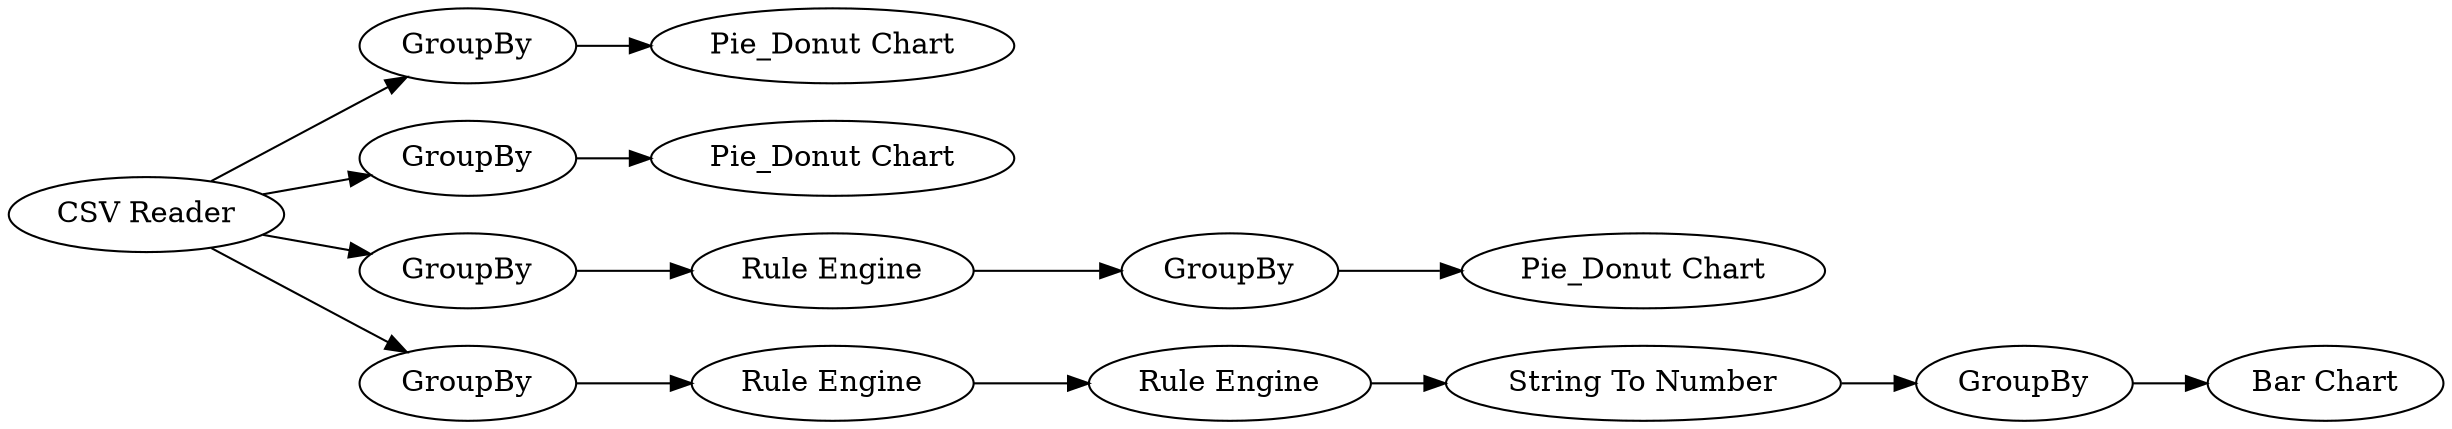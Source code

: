 digraph {
	"-766866669737891424_10" [label="Pie_Donut Chart"]
	"-766866669737891424_1" [label="CSV Reader"]
	"-766866669737891424_3" [label=GroupBy]
	"-766866669737891424_5" [label="Rule Engine"]
	"-766866669737891424_2" [label=GroupBy]
	"-766866669737891424_9" [label="Bar Chart"]
	"-766866669737891424_7" [label="String To Number"]
	"-766866669737891424_12" [label=GroupBy]
	"-766866669737891424_13" [label="Rule Engine"]
	"-766866669737891424_4" [label=GroupBy]
	"-766866669737891424_14" [label=GroupBy]
	"-766866669737891424_8" [label="Rule Engine"]
	"-766866669737891424_11" [label="Pie_Donut Chart"]
	"-766866669737891424_6" [label=GroupBy]
	"-766866669737891424_15" [label="Pie_Donut Chart"]
	"-766866669737891424_7" -> "-766866669737891424_6"
	"-766866669737891424_6" -> "-766866669737891424_9"
	"-766866669737891424_1" -> "-766866669737891424_3"
	"-766866669737891424_4" -> "-766866669737891424_5"
	"-766866669737891424_13" -> "-766866669737891424_14"
	"-766866669737891424_1" -> "-766866669737891424_2"
	"-766866669737891424_1" -> "-766866669737891424_12"
	"-766866669737891424_8" -> "-766866669737891424_7"
	"-766866669737891424_3" -> "-766866669737891424_11"
	"-766866669737891424_14" -> "-766866669737891424_15"
	"-766866669737891424_5" -> "-766866669737891424_8"
	"-766866669737891424_2" -> "-766866669737891424_10"
	"-766866669737891424_12" -> "-766866669737891424_13"
	"-766866669737891424_1" -> "-766866669737891424_4"
	rankdir=LR
}
